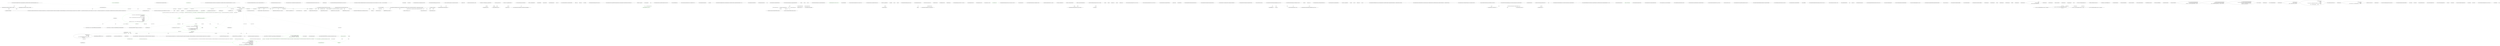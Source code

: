 digraph  {
m0_51 [cluster="CommandLine.Parser.ParseArgumentsStrict(string[], object, System.Action)", file="ErrorHandling.cs", label="onFail()", span="197-197"];
m0_9 [cluster="lambda expression", color=green, community=0, file="ErrorHandling.cs", label="var firstArg = arguments.First()", prediction=0, span="24-24"];
m0_10 [cluster="lambda expression", color=green, community=0, file="ErrorHandling.cs", label="Func<string, bool> preprocCompare = command =>\r\n                        nameComparer.Equals(command, firstArg) ||\r\n                        nameComparer.Equals(string.Concat(''--'', command), firstArg)", prediction=0, span="26-28"];
m0_11 [cluster="lambda expression", color=green, community=0, file="ErrorHandling.cs", label="var verbs = Verb.SelectFromTypes(types)", prediction=2, span="30-30"];
m0_12 [cluster="lambda expression", color=green, community=0, file="ErrorHandling.cs", label="return preprocCompare(''help'')\r\n                    ? MakeNotParsed(types,\r\n                        MakeHelpVerbRequestedError(verbs,\r\n                            arguments.Skip(1).FirstOrDefault() ?? string.Empty, nameComparer))\r\n                    : preprocCompare(''version'')\r\n                        ? MakeNotParsed(types, new VersionRequestedError())\r\n                        : MatchVerb(tokenizer, verbs, arguments, nameComparer, parsingCulture, nonFatalErrors);", prediction=0, span="32-38"];
m0_7 [cluster="CommandLine.Parser.Parser(CommandLine.ParserSettings)", file="ErrorHandling.cs", label="Exit CommandLine.Parser.Parser(CommandLine.ParserSettings)", span="67-67"];
m0_62 [cluster="CommandLine.Parser.ParseArgumentsStrict(string[], object, System.Action<string, object>, System.Action)", color=green, community=0, file="ErrorHandling.cs", label="object verbInstance = null", prediction=4, span="227-227"];
m0_63 [cluster="CommandLine.Parser.ParseArgumentsStrict(string[], object, System.Action<string, object>, System.Action)", file="ErrorHandling.cs", label="!DoParseArgumentsVerbs(args, options, ref verbInstance)", span="229-229"];
m0_217 [cluster="CommandLine.HelpVerbOptionAttribute.InvokeMethod(object, CommandLine.Helpers.Pair<System.Reflection.MethodInfo, CommandLine.HelpVerbOptionAttribute>, string, out string)", file="ErrorHandling.cs", label="Entry CommandLine.HelpVerbOptionAttribute.InvokeMethod(object, CommandLine.Helpers.Pair<System.Reflection.MethodInfo, CommandLine.HelpVerbOptionAttribute>, string, out string)", span="85-85"];
m0_31 [cluster="CommandLine.Parser.DoParseArguments(string[], object)", file="ErrorHandling.cs", label="Entry CommandLine.Parser.DoParseArguments(string[], object)", span="304-304"];
m0_225 [cluster="CommandLine.Text.HelpText.AutoBuild(object, System.Action<CommandLine.Text.HelpText>, bool)", file="ErrorHandling.cs", label="Entry CommandLine.Text.HelpText.AutoBuild(object, System.Action<CommandLine.Text.HelpText>, bool)", span="277-277"];
m0_30 [cluster="CommandLine.Parser.ParseArguments(string[], object)", file="ErrorHandling.cs", label="Exit CommandLine.Parser.ParseArguments(string[], object)", span="134-134"];
m0_34 [cluster="CommandLine.Parser.ParseArguments(string[], object, System.Action<string, object>)", file="ErrorHandling.cs", label="Assumes.NotNull(options, ''options'', SR.ArgumentNullException_OptionsInstanceCannotBeNull)", span="158-158"];
m0_29 [cluster="CommandLine.Parser.ParseArguments(string[], object)", file="ErrorHandling.cs", label="return DoParseArguments(args, options);", span="139-139"];
m0_148 [cluster="CommandLine.Infrastructure.StringArrayEnumerator.StringArrayEnumerator(string[])", file="ErrorHandling.cs", label="Entry CommandLine.Infrastructure.StringArrayEnumerator.StringArrayEnumerator(string[])", span="36-36"];
m0_26 [cluster="string.Concat(string, string)", file="ErrorHandling.cs", label="Entry string.Concat(string, string)", span="0-0"];
m0_27 [cluster="CommandLine.Core.InstanceChooser.MatchVerb(System.Func<System.Collections.Generic.IEnumerable<string>, System.Collections.Generic.IEnumerable<CommandLine.Core.OptionSpecification>, RailwaySharp.ErrorHandling.Result<System.Collections.Generic.IEnumerable<CommandLine.Core.Token>, CommandLine.Error>>, System.Collections.Generic.IEnumerable<System.Tuple<CommandLine.Core.Verb, System.Type>>, System.Collections.Generic.IEnumerable<string>, System.StringComparer, System.Globalization.CultureInfo, System.Collections.Generic.IEnumerable<CommandLine.ErrorType>)", color=green, community=0, file="ErrorHandling.cs", label="return verbs.Any(a => nameComparer.Equals(a.Item1.Name, arguments.First()))\r\n                ? InstanceBuilder.Build(\r\n                    Maybe.Just<Func<object>>(\r\n                        () =>\r\n                            verbs.Single(v => nameComparer.Equals(v.Item1.Name, arguments.First())).Item2.AutoDefault()),\r\n                    tokenizer,\r\n                    arguments.Skip(1),\r\n                    nameComparer,\r\n                    parsingCulture,\r\n                    nonFatalErrors)\r\n                : MakeNotParsed(verbs.Select(v => v.Item2), new BadVerbSelectedError(arguments.First()));", prediction=5, span="54-64"];
m0_28 [cluster="CommandLine.Core.InstanceChooser.MatchVerb(System.Func<System.Collections.Generic.IEnumerable<string>, System.Collections.Generic.IEnumerable<CommandLine.Core.OptionSpecification>, RailwaySharp.ErrorHandling.Result<System.Collections.Generic.IEnumerable<CommandLine.Core.Token>, CommandLine.Error>>, System.Collections.Generic.IEnumerable<System.Tuple<CommandLine.Core.Verb, System.Type>>, System.Collections.Generic.IEnumerable<string>, System.StringComparer, System.Globalization.CultureInfo, System.Collections.Generic.IEnumerable<CommandLine.ErrorType>)", file="ErrorHandling.cs", label="Exit CommandLine.Core.InstanceChooser.MatchVerb(System.Func<System.Collections.Generic.IEnumerable<string>, System.Collections.Generic.IEnumerable<CommandLine.Core.OptionSpecification>, RailwaySharp.ErrorHandling.Result<System.Collections.Generic.IEnumerable<CommandLine.Core.Token>, CommandLine.Error>>, System.Collections.Generic.IEnumerable<System.Tuple<CommandLine.Core.Verb, System.Type>>, System.Collections.Generic.IEnumerable<string>, System.StringComparer, System.Globalization.CultureInfo, System.Collections.Generic.IEnumerable<CommandLine.ErrorType>)", span="46-46"];
m0_118 [cluster="CommandLine.Helpers.ReflectionUtil.RetrieveMethod<TAttribute>(object)", file="ErrorHandling.cs", label="Entry CommandLine.Helpers.ReflectionUtil.RetrieveMethod<TAttribute>(object)", span="86-86"];
m0_44 [cluster="lambda expression", color=green, community=0, file="ErrorHandling.cs", label="nameComparer.Equals(v.Item1.Name, arguments.First())", prediction=0, span="58-58"];
m0_45 [cluster="lambda expression", file="ErrorHandling.cs", label="Exit lambda expression", span="58-58"];
m0_46 [cluster="lambda expression", file="ErrorHandling.cs", label="Entry lambda expression", span="64-64"];
m0_47 [cluster="lambda expression", color=green, community=0, file="ErrorHandling.cs", label="v.Item2", prediction=0, span="64-64"];
m0_48 [cluster="lambda expression", file="ErrorHandling.cs", label="Exit lambda expression", span="64-64"];
m0_49 [cluster="CommandLine.Core.InstanceChooser.MakeHelpVerbRequestedError(System.Collections.Generic.IEnumerable<System.Tuple<CommandLine.Core.Verb, System.Type>>, string, System.StringComparer)", color=green, community=0, file="ErrorHandling.cs", label="return verb.Length > 0\r\n                ? verbs.SingleOrDefault(v => nameComparer.Equals(v.Item1.Name, verb))\r\n                        .ToMaybe()\r\n                        .Return(\r\n                            v => new HelpVerbRequestedError(v.Item1.Name, v.Item2, true),\r\n                            new HelpVerbRequestedError(null, null, false))\r\n                : new HelpVerbRequestedError(null, null, false);", prediction=0, span="72-78"];
m0_53 [cluster="CommandLine.HelpVerbRequestedError.HelpVerbRequestedError(string, System.Type, bool)", file="ErrorHandling.cs", label="Entry CommandLine.HelpVerbRequestedError.HelpVerbRequestedError(string, System.Type, bool)", span="408-408"];
m0_50 [cluster="CommandLine.Core.InstanceChooser.MakeHelpVerbRequestedError(System.Collections.Generic.IEnumerable<System.Tuple<CommandLine.Core.Verb, System.Type>>, string, System.StringComparer)", file="ErrorHandling.cs", label="Exit CommandLine.Core.InstanceChooser.MakeHelpVerbRequestedError(System.Collections.Generic.IEnumerable<System.Tuple<CommandLine.Core.Verb, System.Type>>, string, System.StringComparer)", span="67-67"];
m0_52 [cluster="Unk.ToMaybe", file="ErrorHandling.cs", label="Entry Unk.ToMaybe", span=""];
m0_54 [cluster="Unk.Return", file="ErrorHandling.cs", label="Entry Unk.Return", span=""];
m0_149 [cluster="CommandLine.Infrastructure.StringArrayEnumerator.MoveNext()", file="ErrorHandling.cs", label="Entry CommandLine.Infrastructure.StringArrayEnumerator.MoveNext()", span="91-91"];
m0_120 [cluster="CommandLine.Parser.DoParseArgumentsCore(string[], object)", file="ErrorHandling.cs", label="Entry CommandLine.Parser.DoParseArgumentsCore(string[], object)", span="326-326"];
m0_123 [cluster="CommandLine.Parser.DoParseArgumentsCore(string[], object)", file="ErrorHandling.cs", label="var hadError = false", span="328-328"];
m0_124 [cluster="CommandLine.Parser.DoParseArgumentsCore(string[], object)", file="ErrorHandling.cs", label="var optionMap = OptionMap.Create(options, _settings)", span="329-329"];
m0_126 [cluster="CommandLine.Parser.DoParseArgumentsCore(string[], object)", file="ErrorHandling.cs", label="var valueMapper = new ValueMapper(options, _settings.ParsingCulture)", span="331-331"];
m0_127 [cluster="CommandLine.Parser.DoParseArgumentsCore(string[], object)", file="ErrorHandling.cs", label="var arguments = new StringArrayEnumerator(args)", span="333-333"];
m0_133 [cluster="CommandLine.Parser.DoParseArgumentsCore(string[], object)", file="ErrorHandling.cs", label="var result = parser.Parse(arguments, optionMap, options)", span="345-345"];
m0_135 [cluster="CommandLine.Parser.DoParseArgumentsCore(string[], object)", file="ErrorHandling.cs", label="SetParserStateIfNeeded(options, parser.PostParsingState)", span="348-348"];
m0_142 [cluster="CommandLine.Parser.DoParseArgumentsCore(string[], object)", file="ErrorHandling.cs", label="hadError |= !optionMap.EnforceRules()", span="367-367"];
m0_125 [cluster="CommandLine.Parser.DoParseArgumentsCore(string[], object)", file="ErrorHandling.cs", label="optionMap.SetDefaults()", span="330-330"];
m0_139 [cluster="CommandLine.Parser.DoParseArgumentsCore(string[], object)", file="ErrorHandling.cs", label="valueMapper.CanReceiveValues", span="358-358"];
m0_140 [cluster="CommandLine.Parser.DoParseArgumentsCore(string[], object)", file="ErrorHandling.cs", label="!valueMapper.MapValueItem(argument)", span="360-360"];
m0_128 [cluster="CommandLine.Parser.DoParseArgumentsCore(string[], object)", file="ErrorHandling.cs", label="arguments.MoveNext()", span="334-334"];
m0_129 [cluster="CommandLine.Parser.DoParseArgumentsCore(string[], object)", file="ErrorHandling.cs", label="var argument = arguments.Current", span="336-336"];
m0_138 [cluster="CommandLine.Parser.DoParseArgumentsCore(string[], object)", file="ErrorHandling.cs", label="arguments.MoveNext()", span="355-355"];
m0_130 [cluster="CommandLine.Parser.DoParseArgumentsCore(string[], object)", file="ErrorHandling.cs", label="string.IsNullOrEmpty(argument)", span="337-337"];
m0_131 [cluster="CommandLine.Parser.DoParseArgumentsCore(string[], object)", file="ErrorHandling.cs", label="var parser = ArgumentParser.Create(argument, _settings.IgnoreUnknownArguments)", span="342-342"];
m0_132 [cluster="CommandLine.Parser.DoParseArgumentsCore(string[], object)", file="ErrorHandling.cs", label="parser != null", span="343-343"];
m0_134 [cluster="CommandLine.Parser.DoParseArgumentsCore(string[], object)", file="ErrorHandling.cs", label="(result & PresentParserState.Failure) == PresentParserState.Failure", span="346-346"];
m0_137 [cluster="CommandLine.Parser.DoParseArgumentsCore(string[], object)", file="ErrorHandling.cs", label="(result & PresentParserState.MoveOnNextElement) == PresentParserState.MoveOnNextElement", span="353-353"];
m0_136 [cluster="CommandLine.Parser.DoParseArgumentsCore(string[], object)", file="ErrorHandling.cs", label="hadError = true", span="349-349"];
m0_141 [cluster="CommandLine.Parser.DoParseArgumentsCore(string[], object)", file="ErrorHandling.cs", label="hadError = true", span="362-362"];
m0_143 [cluster="CommandLine.Parser.DoParseArgumentsCore(string[], object)", file="ErrorHandling.cs", label="return !hadError;", span="369-369"];
m0_144 [cluster="CommandLine.Parser.DoParseArgumentsCore(string[], object)", file="ErrorHandling.cs", label="Exit CommandLine.Parser.DoParseArgumentsCore(string[], object)", span="326-326"];
m0_151 [cluster="CommandLine.Infrastructure.ArgumentParser.Parse(CommandLine.Infrastructure.IArgumentEnumerator, CommandLine.Infrastructure.OptionMap, object)", file="ErrorHandling.cs", label="Entry CommandLine.Infrastructure.ArgumentParser.Parse(CommandLine.Infrastructure.IArgumentEnumerator, CommandLine.Infrastructure.OptionMap, object)", span="99-99"];
m0_21 [cluster="lambda expression", file="ErrorHandling.cs", label="Exit lambda expression", span="90-96"];
m0_19 [cluster="lambda expression", file="ErrorHandling.cs", label="with.HelpWriter = Console.Error", span="94-94"];
m0_194 [cluster="CommandLine.Infrastructure.ArgumentParser.CompareShort(string, char?, bool)", file="ErrorHandling.cs", label="Entry CommandLine.Infrastructure.ArgumentParser.CompareShort(string, char?, bool)", span="43-43"];
m0_86 [cluster="string.IsNullOrEmpty(string)", file="ErrorHandling.cs", label="Entry string.IsNullOrEmpty(string)", span="0-0"];
m0_42 [cluster="System.Collections.Generic.IEnumerable<TSource>.FirstOrDefault<TSource>()", file="ErrorHandling.cs", label="Entry System.Collections.Generic.IEnumerable<TSource>.FirstOrDefault<TSource>()", span="0-0"];
m0_237 [cluster="CommandLine.ParserSettings.Dispose()", file="ErrorHandling.cs", label="Entry CommandLine.ParserSettings.Dispose()", span="173-173"];
m0_176 [cluster="CommandLine.Parser.DisplayHelpVerbText(object, CommandLine.Helpers.Pair<System.Reflection.MethodInfo, CommandLine.HelpVerbOptionAttribute>, string)", file="ErrorHandling.cs", label="Entry CommandLine.Parser.DisplayHelpVerbText(object, CommandLine.Helpers.Pair<System.Reflection.MethodInfo, CommandLine.HelpVerbOptionAttribute>, string)", span="482-482"];
m0_210 [cluster="CommandLine.Parser.DisplayHelpVerbText(object, CommandLine.Helpers.Pair<System.Reflection.MethodInfo, CommandLine.HelpVerbOptionAttribute>, string)", file="ErrorHandling.cs", label="string helpText", span="484-484"];
m0_211 [cluster="CommandLine.Parser.DisplayHelpVerbText(object, CommandLine.Helpers.Pair<System.Reflection.MethodInfo, CommandLine.HelpVerbOptionAttribute>, string)", file="ErrorHandling.cs", label="verb == null", span="485-485"];
m0_212 [cluster="CommandLine.Parser.DisplayHelpVerbText(object, CommandLine.Helpers.Pair<System.Reflection.MethodInfo, CommandLine.HelpVerbOptionAttribute>, string)", file="ErrorHandling.cs", label="HelpVerbOptionAttribute.InvokeMethod(options, helpInfo, null, out helpText)", span="487-487"];
m0_213 [cluster="CommandLine.Parser.DisplayHelpVerbText(object, CommandLine.Helpers.Pair<System.Reflection.MethodInfo, CommandLine.HelpVerbOptionAttribute>, string)", file="ErrorHandling.cs", label="HelpVerbOptionAttribute.InvokeMethod(options, helpInfo, verb, out helpText)", span="491-491"];
m0_214 [cluster="CommandLine.Parser.DisplayHelpVerbText(object, CommandLine.Helpers.Pair<System.Reflection.MethodInfo, CommandLine.HelpVerbOptionAttribute>, string)", file="ErrorHandling.cs", label="_settings.HelpWriter != null", span="494-494"];
m0_215 [cluster="CommandLine.Parser.DisplayHelpVerbText(object, CommandLine.Helpers.Pair<System.Reflection.MethodInfo, CommandLine.HelpVerbOptionAttribute>, string)", file="ErrorHandling.cs", label="_settings.HelpWriter.Write(helpText)", span="496-496"];
m0_216 [cluster="CommandLine.Parser.DisplayHelpVerbText(object, CommandLine.Helpers.Pair<System.Reflection.MethodInfo, CommandLine.HelpVerbOptionAttribute>, string)", file="ErrorHandling.cs", label="Exit CommandLine.Parser.DisplayHelpVerbText(object, CommandLine.Helpers.Pair<System.Reflection.MethodInfo, CommandLine.HelpVerbOptionAttribute>, string)", span="482-482"];
m0_101 [cluster="CommandLine.ParserState.ParserState()", file="ErrorHandling.cs", label="Entry CommandLine.ParserState.ParserState()", span="34-34"];
m0_15 [cluster="CommandLine.Parser.Parser(bool)", file="ErrorHandling.cs", label="Exit CommandLine.Parser.Parser(bool)", span="89-89"];
m0_55 [cluster="lambda expression", file="ErrorHandling.cs", label="Entry lambda expression", span="73-73"];
m0_218 [cluster="CommandLine.Parser.InvokeAutoBuildIfNeeded(object)", file="ErrorHandling.cs", label="_settings.HelpWriter == null ||\r\n                options.HasHelp() ||\r\n                options.HasVerbHelp()", span="502-504"];
m0_220 [cluster="CommandLine.Parser.InvokeAutoBuildIfNeeded(object)", file="ErrorHandling.cs", label="_settings.HelpWriter.Write(\r\n                HelpText.AutoBuild(\r\n                    options,\r\n                    current => HelpText.DefaultParsingErrorsHandler(options, current),\r\n                    options.HasVerbs()))", span="510-514"];
m0_219 [cluster="CommandLine.Parser.InvokeAutoBuildIfNeeded(object)", file="ErrorHandling.cs", label="return;", span="506-506"];
m0_221 [cluster="CommandLine.Parser.InvokeAutoBuildIfNeeded(object)", file="ErrorHandling.cs", label="Exit CommandLine.Parser.InvokeAutoBuildIfNeeded(object)", span="500-500"];
m0_61 [cluster="CommandLine.Parser.ParseArgumentsStrict(string[], object, System.Action<string, object>, System.Action)", file="ErrorHandling.cs", label="Assumes.NotNull(options, ''onVerbCommand'', SR.ArgumentNullException_OnVerbDelegateCannotBeNull)", span="225-225"];
m0_119 [cluster="CommandLine.Parser.ParseHelp(string[], CommandLine.HelpOptionAttribute)", file="ErrorHandling.cs", label="Entry CommandLine.Parser.ParseHelp(string[], CommandLine.HelpOptionAttribute)", span="425-425"];
m0_184 [cluster="CommandLine.Parser.ParseHelp(string[], CommandLine.HelpOptionAttribute)", file="ErrorHandling.cs", label="var caseSensitive = _settings.CaseSensitive", span="427-427"];
m0_185 [cluster="CommandLine.Parser.ParseHelp(string[], CommandLine.HelpOptionAttribute)", file="ErrorHandling.cs", label=args, span="428-428"];
m0_186 [cluster="CommandLine.Parser.ParseHelp(string[], CommandLine.HelpOptionAttribute)", file="ErrorHandling.cs", label="helpOption.ShortName != null", span="430-430"];
m0_187 [cluster="CommandLine.Parser.ParseHelp(string[], CommandLine.HelpOptionAttribute)", file="ErrorHandling.cs", label="ArgumentParser.CompareShort(arg, helpOption.ShortName, caseSensitive)", span="432-432"];
m0_189 [cluster="CommandLine.Parser.ParseHelp(string[], CommandLine.HelpOptionAttribute)", file="ErrorHandling.cs", label="string.IsNullOrEmpty(helpOption.LongName)", span="438-438"];
m0_190 [cluster="CommandLine.Parser.ParseHelp(string[], CommandLine.HelpOptionAttribute)", file="ErrorHandling.cs", label="ArgumentParser.CompareLong(arg, helpOption.LongName, caseSensitive)", span="443-443"];
m0_192 [cluster="CommandLine.Parser.ParseHelp(string[], CommandLine.HelpOptionAttribute)", file="ErrorHandling.cs", label="return false;", span="449-449"];
m0_188 [cluster="CommandLine.Parser.ParseHelp(string[], CommandLine.HelpOptionAttribute)", file="ErrorHandling.cs", label="return true;", span="434-434"];
m0_191 [cluster="CommandLine.Parser.ParseHelp(string[], CommandLine.HelpOptionAttribute)", file="ErrorHandling.cs", label="return true;", span="445-445"];
m0_193 [cluster="CommandLine.Parser.ParseHelp(string[], CommandLine.HelpOptionAttribute)", file="ErrorHandling.cs", label="Exit CommandLine.Parser.ParseHelp(string[], CommandLine.HelpOptionAttribute)", span="425-425"];
m0_58 [cluster="lambda expression", file="ErrorHandling.cs", label="Entry lambda expression", span="76-76"];
m0_59 [cluster="lambda expression", color=green, community=0, file="ErrorHandling.cs", label="new HelpVerbRequestedError(v.Item1.Name, v.Item2, true)", prediction=9, span="76-76"];
m0_60 [cluster="lambda expression", file="ErrorHandling.cs", label="Exit lambda expression", span="76-76"];
m0_64 [cluster="CommandLine.NotParsed<T>.NotParsed(CommandLine.TypeInfo, System.Collections.Generic.IEnumerable<CommandLine.Error>)", file="ErrorHandling.cs", label="Entry CommandLine.NotParsed<T>.NotParsed(CommandLine.TypeInfo, System.Collections.Generic.IEnumerable<CommandLine.Error>)", span="163-163"];
m0_65 [cluster="CommandLine.TypeInfo.Create(System.Type, System.Collections.Generic.IEnumerable<System.Type>)", file="ErrorHandling.cs", label="Entry CommandLine.TypeInfo.Create(System.Type, System.Collections.Generic.IEnumerable<System.Type>)", span="34-34"];
m0_66 [cluster="CommandLine.Parser.ParseArgumentsStrict(string[], object, System.Action<string, object>, System.Action)", file="ErrorHandling.cs", label="System.Collections.Generic.IEnumerable<string>", span=""];
m0_68 [cluster="CommandLine.Parser.ParseArgumentsStrict(string[], object, System.Action<string, object>, System.Action)", file="ErrorHandling.cs", label="System.Collections.Generic.IEnumerable<System.Type>", span=""];
m0_70 [cluster="CommandLine.Parser.ParseArgumentsStrict(string[], object, System.Action<string, object>, System.Action)", file="ErrorHandling.cs", label="System.Globalization.CultureInfo", span=""];
m0_67 [cluster="CommandLine.Parser.ParseArgumentsStrict(string[], object, System.Action<string, object>, System.Action)", file="ErrorHandling.cs", label="System.StringComparer", span=""];
m0_69 [cluster="CommandLine.Parser.ParseArgumentsStrict(string[], object, System.Action<string, object>, System.Action)", file="ErrorHandling.cs", label="System.Func<System.Collections.Generic.IEnumerable<string>, System.Collections.Generic.IEnumerable<CommandLine.Core.OptionSpecification>, RailwaySharp.ErrorHandling.Result<System.Collections.Generic.IEnumerable<CommandLine.Core.Token>, CommandLine.Error>>", span=""];
m0_71 [cluster="CommandLine.Parser.ParseArgumentsStrict(string[], object, System.Action<string, object>, System.Action)", file="ErrorHandling.cs", label="System.Collections.Generic.IEnumerable<CommandLine.ErrorType>", span=""];
m0_72 [cluster="CommandLine.Parser.ParseArgumentsStrict(string[], object, System.Action<string, object>, System.Action)", file="ErrorHandling.cs", label=firstArg, span=""];
m0_223 [cluster="object.HasVerbHelp()", file="ErrorHandling.cs", label="Entry object.HasVerbHelp()", span="44-44"];
m0_183 [cluster="System.Collections.Generic.IEnumerable<TSource>.ToArray<TSource>()", file="ErrorHandling.cs", label="Entry System.Collections.Generic.IEnumerable<TSource>.ToArray<TSource>()", span="0-0"];
m0_150 [cluster="CommandLine.Infrastructure.ArgumentParser.Create(string, bool)", file="ErrorHandling.cs", label="Entry CommandLine.Infrastructure.ArgumentParser.Create(string, bool)", span="59-59"];
m0_107 [cluster="CommandLine.Parser.DoParseArguments(string[], object)", file="ErrorHandling.cs", label="var pair = ReflectionUtil.RetrieveMethod<HelpOptionAttribute>(options)", span="306-306"];
m0_110 [cluster="CommandLine.Parser.DoParseArguments(string[], object)", file="ErrorHandling.cs", label="ParseHelp(args, pair.Right) || !DoParseArgumentsCore(args, options)", span="312-312"];
m0_112 [cluster="CommandLine.Parser.DoParseArguments(string[], object)", file="ErrorHandling.cs", label="HelpOptionAttribute.InvokeMethod(options, pair, out helpText)", span="315-315"];
m0_116 [cluster="CommandLine.Parser.DoParseArguments(string[], object)", file="ErrorHandling.cs", label="return DoParseArgumentsCore(args, options);", span="323-323"];
m0_108 [cluster="CommandLine.Parser.DoParseArguments(string[], object)", file="ErrorHandling.cs", label="var helpWriter = _settings.HelpWriter", span="307-307"];
m0_109 [cluster="CommandLine.Parser.DoParseArguments(string[], object)", file="ErrorHandling.cs", label="pair != null && helpWriter != null", span="309-309"];
m0_113 [cluster="CommandLine.Parser.DoParseArguments(string[], object)", file="ErrorHandling.cs", label="helpWriter.Write(helpText)", span="316-316"];
m0_111 [cluster="CommandLine.Parser.DoParseArguments(string[], object)", file="ErrorHandling.cs", label="string helpText", span="314-314"];
m0_115 [cluster="CommandLine.Parser.DoParseArguments(string[], object)", file="ErrorHandling.cs", label="return true;", span="320-320"];
m0_114 [cluster="CommandLine.Parser.DoParseArguments(string[], object)", file="ErrorHandling.cs", label="return false;", span="317-317"];
m0_117 [cluster="CommandLine.Parser.DoParseArguments(string[], object)", file="ErrorHandling.cs", label="Exit CommandLine.Parser.DoParseArguments(string[], object)", span="304-304"];
m0_56 [cluster="lambda expression", color=green, community=0, file="ErrorHandling.cs", label="nameComparer.Equals(v.Item1.Name, verb)", prediction=10, span="73-73"];
m0_25 [cluster="CommandLine.Parser.Dispose(bool)", file="ErrorHandling.cs", label="Entry CommandLine.Parser.Dispose(bool)", span="517-517"];
m0_41 [cluster="CommandLine.Parser.DoParseArgumentsVerbs(string[], object, ref object)", file="ErrorHandling.cs", label="Entry CommandLine.Parser.DoParseArgumentsVerbs(string[], object, ref object)", span="372-372"];
m0_16 [cluster="System.Func<T, TResult>.Invoke(T)", file="ErrorHandling.cs", label="Entry System.Func<T, TResult>.Invoke(T)", span="0-0"];
m0_17 [cluster="lambda expression", file="ErrorHandling.cs", label="with.CaseSensitive = false", span="92-92"];
m0_18 [cluster="lambda expression", file="ErrorHandling.cs", label="with.MutuallyExclusive = false", span="93-93"];
m0_20 [cluster="CommandLine.VersionRequestedError.VersionRequestedError()", file="ErrorHandling.cs", label="Entry CommandLine.VersionRequestedError.VersionRequestedError()", span="457-457"];
m0_227 [cluster="lambda expression", file="ErrorHandling.cs", label="HelpText.DefaultParsingErrorsHandler(options, current)", span="513-513"];
m0_226 [cluster="lambda expression", file="ErrorHandling.cs", label="Entry lambda expression", span="513-513"];
m0_228 [cluster="lambda expression", file="ErrorHandling.cs", label="Exit lambda expression", span="513-513"];
m0_8 [cluster="CommandLine.Helpers.Assumes.NotNull<T>(T, string, string)", file="ErrorHandling.cs", label="Entry CommandLine.Helpers.Assumes.NotNull<T>(T, string, string)", span="40-40"];
m0_23 [cluster="CommandLine.Parser.~Parser()", color=green, community=0, file="ErrorHandling.cs", label="Dispose(false)", prediction=0, span="105-105"];
m0_22 [cluster="CommandLine.Parser.~Parser()", file="ErrorHandling.cs", label="Entry CommandLine.Parser.~Parser()", span="103-103"];
m0_24 [cluster="CommandLine.Parser.~Parser()", file="ErrorHandling.cs", label="Exit CommandLine.Parser.~Parser()", span="103-103"];
m0_13 [cluster="System.Action<T>.Invoke(T)", file="ErrorHandling.cs", label="Entry System.Action<T>.Invoke(T)", span="0-0"];
m0_35 [cluster="CommandLine.Parser.ParseArguments(string[], object, System.Action<string, object>)", file="ErrorHandling.cs", label="Assumes.NotNull(options, ''onVerbCommand'', SR.ArgumentNullException_OnVerbDelegateCannotBeNull)", span="159-159"];
m0_38 [cluster="CommandLine.Parser.ParseArguments(string[], object, System.Action<string, object>)", file="ErrorHandling.cs", label="onVerbCommand(args.FirstOrDefault() ?? string.Empty, result ? verbInstance : null)", span="165-165"];
m0_36 [cluster="CommandLine.Parser.ParseArguments(string[], object, System.Action<string, object>)", color=green, community=0, file="ErrorHandling.cs", label="object verbInstance = null", prediction=12, span="161-161"];
m0_37 [cluster="CommandLine.Parser.ParseArguments(string[], object, System.Action<string, object>)", file="ErrorHandling.cs", label="var result = DoParseArgumentsVerbs(args, options, ref verbInstance)", span="163-163"];
m0_39 [cluster="CommandLine.Parser.ParseArguments(string[], object, System.Action<string, object>)", color=green, community=0, file="ErrorHandling.cs", label="return result;", prediction=0, span="167-167"];
m0_40 [cluster="CommandLine.Parser.ParseArguments(string[], object, System.Action<string, object>)", file="ErrorHandling.cs", label="Exit CommandLine.Parser.ParseArguments(string[], object, System.Action<string, object>)", span="155-155"];
m0_43 [cluster="System.Action<T1, T2>.Invoke(T1, T2)", file="ErrorHandling.cs", label="Entry System.Action<T1, T2>.Invoke(T1, T2)", span="0-0"];
m0_57 [cluster="System.Action.Invoke()", file="ErrorHandling.cs", label="Entry System.Action.Invoke()", span="0-0"];
m0_154 [cluster="CommandLine.Parser.DoParseArgumentsVerbs(string[], object, ref object)", file="ErrorHandling.cs", label="var verbs = ReflectionUtil.RetrievePropertyList<VerbOptionAttribute>(options)", span="374-374"];
m0_155 [cluster="CommandLine.Parser.DoParseArgumentsVerbs(string[], object, ref object)", file="ErrorHandling.cs", label="var helpInfo = ReflectionUtil.RetrieveMethod<HelpVerbOptionAttribute>(options)", span="375-375"];
m0_156 [cluster="CommandLine.Parser.DoParseArgumentsVerbs(string[], object, ref object)", file="ErrorHandling.cs", label="args.Length == 0", span="376-376"];
m0_158 [cluster="CommandLine.Parser.DoParseArgumentsVerbs(string[], object, ref object)", file="ErrorHandling.cs", label="DisplayHelpVerbText(options, helpInfo, null)", span="380-380"];
m0_160 [cluster="CommandLine.Parser.DoParseArgumentsVerbs(string[], object, ref object)", file="ErrorHandling.cs", label="var optionMap = OptionMap.Create(options, verbs, _settings)", span="386-386"];
m0_161 [cluster="CommandLine.Parser.DoParseArgumentsVerbs(string[], object, ref object)", file="ErrorHandling.cs", label="TryParseHelpVerb(args, options, helpInfo, optionMap)", span="389-389"];
m0_163 [cluster="CommandLine.Parser.DoParseArgumentsVerbs(string[], object, ref object)", file="ErrorHandling.cs", label="var verbOption = optionMap[args.First()]", span="395-395"];
m0_166 [cluster="CommandLine.Parser.DoParseArgumentsVerbs(string[], object, ref object)", file="ErrorHandling.cs", label="DisplayHelpVerbText(options, helpInfo, null)", span="402-402"];
m0_168 [cluster="CommandLine.Parser.DoParseArgumentsVerbs(string[], object, ref object)", file="ErrorHandling.cs", label="verbInstance = verbOption.GetValue(options)", span="408-408"];
m0_170 [cluster="CommandLine.Parser.DoParseArgumentsVerbs(string[], object, ref object)", file="ErrorHandling.cs", label="verbInstance = verbOption.CreateInstance(options)", span="412-412"];
m0_171 [cluster="CommandLine.Parser.DoParseArgumentsVerbs(string[], object, ref object)", file="ErrorHandling.cs", label="var verbResult = DoParseArgumentsCore(args.Skip(1).ToArray(), verbInstance)", span="415-415"];
m0_173 [cluster="CommandLine.Parser.DoParseArgumentsVerbs(string[], object, ref object)", file="ErrorHandling.cs", label="DisplayHelpVerbText(options, helpInfo, args.First())", span="419-419"];
m0_157 [cluster="CommandLine.Parser.DoParseArgumentsVerbs(string[], object, ref object)", file="ErrorHandling.cs", label="helpInfo != null || _settings.HelpWriter != null", span="378-378"];
m0_165 [cluster="CommandLine.Parser.DoParseArgumentsVerbs(string[], object, ref object)", file="ErrorHandling.cs", label="helpInfo != null", span="400-400"];
m0_172 [cluster="CommandLine.Parser.DoParseArgumentsVerbs(string[], object, ref object)", file="ErrorHandling.cs", label="!verbResult && helpInfo != null", span="416-416"];
m0_159 [cluster="CommandLine.Parser.DoParseArgumentsVerbs(string[], object, ref object)", file="ErrorHandling.cs", label="return false;", span="383-383"];
m0_162 [cluster="CommandLine.Parser.DoParseArgumentsVerbs(string[], object, ref object)", file="ErrorHandling.cs", label="return false;", span="392-392"];
m0_164 [cluster="CommandLine.Parser.DoParseArgumentsVerbs(string[], object, ref object)", file="ErrorHandling.cs", label="verbOption == null", span="398-398"];
m0_167 [cluster="CommandLine.Parser.DoParseArgumentsVerbs(string[], object, ref object)", file="ErrorHandling.cs", label="return false;", span="405-405"];
m0_169 [cluster="CommandLine.Parser.DoParseArgumentsVerbs(string[], object, ref object)", file="ErrorHandling.cs", label="verbInstance == null", span="409-409"];
m0_174 [cluster="CommandLine.Parser.DoParseArgumentsVerbs(string[], object, ref object)", file="ErrorHandling.cs", label="return verbResult;", span="422-422"];
m0_175 [cluster="CommandLine.Parser.DoParseArgumentsVerbs(string[], object, ref object)", file="ErrorHandling.cs", label="Exit CommandLine.Parser.DoParseArgumentsVerbs(string[], object, ref object)", span="372-372"];
m0_179 [cluster="System.Collections.Generic.IEnumerable<TSource>.First<TSource>()", file="ErrorHandling.cs", label="Entry System.Collections.Generic.IEnumerable<TSource>.First<TSource>()", span="0-0"];
m0_182 [cluster="System.Collections.Generic.IEnumerable<TSource>.Skip<TSource>(int)", file="ErrorHandling.cs", label="Entry System.Collections.Generic.IEnumerable<TSource>.Skip<TSource>(int)", span="0-0"];
m0_180 [cluster="CommandLine.Infrastructure.OptionInfo.GetValue(object)", file="ErrorHandling.cs", label="Entry CommandLine.Infrastructure.OptionInfo.GetValue(object)", span="141-141"];
m0_6 [cluster="CommandLine.Parser.Parser(CommandLine.ParserSettings)", file="ErrorHandling.cs", label="_settings = settings", span="71-71"];
m0_224 [cluster="object.HasVerbs()", file="ErrorHandling.cs", label="Entry object.HasVerbs()", span="34-34"];
m0_32 [cluster="Unk.Select", file="ErrorHandling.cs", label="Entry Unk.Select", span=""];
m0_33 [cluster="CommandLine.BadVerbSelectedError.BadVerbSelectedError(string)", file="ErrorHandling.cs", label="Entry CommandLine.BadVerbSelectedError.BadVerbSelectedError(string)", span="382-382"];
m0_104 [cluster="CommandLine.Parser.GetStringComparison(CommandLine.ParserSettings)", file="ErrorHandling.cs", label="Entry CommandLine.Parser.GetStringComparison(CommandLine.ParserSettings)", span="299-299"];
m0_105 [cluster="CommandLine.Parser.GetStringComparison(CommandLine.ParserSettings)", file="ErrorHandling.cs", label="return settings.CaseSensitive ? StringComparison.Ordinal : StringComparison.OrdinalIgnoreCase;", span="301-301"];
m0_106 [cluster="CommandLine.Parser.GetStringComparison(CommandLine.ParserSettings)", file="ErrorHandling.cs", label="Exit CommandLine.Parser.GetStringComparison(CommandLine.ParserSettings)", span="299-299"];
m0_122 [cluster="System.IO.TextWriter.Write(string)", file="ErrorHandling.cs", label="Entry System.IO.TextWriter.Write(string)", span="0-0"];
m0_78 [cluster="CommandLine.Parser.InternalGetVerbOptionsInstanceByName(string, object, out bool)", file="ErrorHandling.cs", label="Entry CommandLine.Parser.InternalGetVerbOptionsInstanceByName(string, object, out bool)", span="262-262"];
m0_79 [cluster="CommandLine.Parser.InternalGetVerbOptionsInstanceByName(string, object, out bool)", file="ErrorHandling.cs", label="found = false", span="264-264"];
m0_80 [cluster="CommandLine.Parser.InternalGetVerbOptionsInstanceByName(string, object, out bool)", file="ErrorHandling.cs", label="string.IsNullOrEmpty(verb)", span="265-265"];
m0_81 [cluster="CommandLine.Parser.InternalGetVerbOptionsInstanceByName(string, object, out bool)", file="ErrorHandling.cs", label="return target;", span="267-267"];
m0_82 [cluster="CommandLine.Parser.InternalGetVerbOptionsInstanceByName(string, object, out bool)", file="ErrorHandling.cs", label="var pair = ReflectionUtil.RetrieveOptionProperty<VerbOptionAttribute>(target, verb)", span="270-270"];
m0_84 [cluster="CommandLine.Parser.InternalGetVerbOptionsInstanceByName(string, object, out bool)", file="ErrorHandling.cs", label="return found ? pair.Left.GetValue(target, null) : target;", span="272-272"];
m0_83 [cluster="CommandLine.Parser.InternalGetVerbOptionsInstanceByName(string, object, out bool)", file="ErrorHandling.cs", label="found = pair != null", span="271-271"];
m0_85 [cluster="CommandLine.Parser.InternalGetVerbOptionsInstanceByName(string, object, out bool)", file="ErrorHandling.cs", label="Exit CommandLine.Parser.InternalGetVerbOptionsInstanceByName(string, object, out bool)", span="262-262"];
m0_152 [cluster="CommandLine.Infrastructure.ValueMapper.MapValueItem(string)", file="ErrorHandling.cs", label="Entry CommandLine.Infrastructure.ValueMapper.MapValueItem(string)", span="68-68"];
m0_153 [cluster="CommandLine.Infrastructure.OptionMap.EnforceRules()", file="ErrorHandling.cs", label="Entry CommandLine.Infrastructure.OptionMap.EnforceRules()", span="162-162"];
m0_178 [cluster="CommandLine.Parser.TryParseHelpVerb(string[], object, CommandLine.Helpers.Pair<System.Reflection.MethodInfo, CommandLine.HelpVerbOptionAttribute>, CommandLine.Infrastructure.OptionMap)", file="ErrorHandling.cs", label="Entry CommandLine.Parser.TryParseHelpVerb(string[], object, CommandLine.Helpers.Pair<System.Reflection.MethodInfo, CommandLine.HelpVerbOptionAttribute>, CommandLine.Infrastructure.OptionMap)", span="452-452"];
m0_196 [cluster="CommandLine.Parser.TryParseHelpVerb(string[], object, CommandLine.Helpers.Pair<System.Reflection.MethodInfo, CommandLine.HelpVerbOptionAttribute>, CommandLine.Infrastructure.OptionMap)", file="ErrorHandling.cs", label="var helpWriter = _settings.HelpWriter", span="454-454"];
m0_197 [cluster="CommandLine.Parser.TryParseHelpVerb(string[], object, CommandLine.Helpers.Pair<System.Reflection.MethodInfo, CommandLine.HelpVerbOptionAttribute>, CommandLine.Infrastructure.OptionMap)", file="ErrorHandling.cs", label="helpInfo != null && helpWriter != null", span="455-455"];
m0_198 [cluster="CommandLine.Parser.TryParseHelpVerb(string[], object, CommandLine.Helpers.Pair<System.Reflection.MethodInfo, CommandLine.HelpVerbOptionAttribute>, CommandLine.Infrastructure.OptionMap)", file="ErrorHandling.cs", label="string.Compare(args[0], helpInfo.Right.LongName, GetStringComparison(_settings)) == 0", span="457-457"];
m0_199 [cluster="CommandLine.Parser.TryParseHelpVerb(string[], object, CommandLine.Helpers.Pair<System.Reflection.MethodInfo, CommandLine.HelpVerbOptionAttribute>, CommandLine.Infrastructure.OptionMap)", file="ErrorHandling.cs", label="var verb = args.FirstOrDefault()", span="460-460"];
m0_201 [cluster="CommandLine.Parser.TryParseHelpVerb(string[], object, CommandLine.Helpers.Pair<System.Reflection.MethodInfo, CommandLine.HelpVerbOptionAttribute>, CommandLine.Infrastructure.OptionMap)", file="ErrorHandling.cs", label="var verbOption = optionMap[verb]", span="463-463"];
m0_203 [cluster="CommandLine.Parser.TryParseHelpVerb(string[], object, CommandLine.Helpers.Pair<System.Reflection.MethodInfo, CommandLine.HelpVerbOptionAttribute>, CommandLine.Infrastructure.OptionMap)", file="ErrorHandling.cs", label="verbOption.GetValue(options) == null", span="466-466"];
m0_204 [cluster="CommandLine.Parser.TryParseHelpVerb(string[], object, CommandLine.Helpers.Pair<System.Reflection.MethodInfo, CommandLine.HelpVerbOptionAttribute>, CommandLine.Infrastructure.OptionMap)", file="ErrorHandling.cs", label="verbOption.CreateInstance(options)", span="469-469"];
m0_205 [cluster="CommandLine.Parser.TryParseHelpVerb(string[], object, CommandLine.Helpers.Pair<System.Reflection.MethodInfo, CommandLine.HelpVerbOptionAttribute>, CommandLine.Infrastructure.OptionMap)", file="ErrorHandling.cs", label="DisplayHelpVerbText(options, helpInfo, verb)", span="474-474"];
m0_207 [cluster="CommandLine.Parser.TryParseHelpVerb(string[], object, CommandLine.Helpers.Pair<System.Reflection.MethodInfo, CommandLine.HelpVerbOptionAttribute>, CommandLine.Infrastructure.OptionMap)", file="ErrorHandling.cs", label="return false;", span="479-479"];
m0_200 [cluster="CommandLine.Parser.TryParseHelpVerb(string[], object, CommandLine.Helpers.Pair<System.Reflection.MethodInfo, CommandLine.HelpVerbOptionAttribute>, CommandLine.Infrastructure.OptionMap)", file="ErrorHandling.cs", label="verb != null", span="461-461"];
m0_202 [cluster="CommandLine.Parser.TryParseHelpVerb(string[], object, CommandLine.Helpers.Pair<System.Reflection.MethodInfo, CommandLine.HelpVerbOptionAttribute>, CommandLine.Infrastructure.OptionMap)", file="ErrorHandling.cs", label="verbOption != null", span="464-464"];
m0_206 [cluster="CommandLine.Parser.TryParseHelpVerb(string[], object, CommandLine.Helpers.Pair<System.Reflection.MethodInfo, CommandLine.HelpVerbOptionAttribute>, CommandLine.Infrastructure.OptionMap)", file="ErrorHandling.cs", label="return true;", span="475-475"];
m0_208 [cluster="CommandLine.Parser.TryParseHelpVerb(string[], object, CommandLine.Helpers.Pair<System.Reflection.MethodInfo, CommandLine.HelpVerbOptionAttribute>, CommandLine.Infrastructure.OptionMap)", file="ErrorHandling.cs", label="Exit CommandLine.Parser.TryParseHelpVerb(string[], object, CommandLine.Helpers.Pair<System.Reflection.MethodInfo, CommandLine.HelpVerbOptionAttribute>, CommandLine.Infrastructure.OptionMap)", span="452-452"];
m0_177 [cluster="CommandLine.Infrastructure.OptionMap.Create(object, System.Collections.Generic.IList<CommandLine.Helpers.Pair<System.Reflection.PropertyInfo, CommandLine.VerbOptionAttribute>>, CommandLine.ParserSettings)", file="ErrorHandling.cs", label="Entry CommandLine.Infrastructure.OptionMap.Create(object, System.Collections.Generic.IList<CommandLine.Helpers.Pair<System.Reflection.PropertyInfo, CommandLine.VerbOptionAttribute>>, CommandLine.ParserSettings)", span="135-135"];
m0_147 [cluster="CommandLine.Infrastructure.ValueMapper.ValueMapper(object, System.Globalization.CultureInfo)", file="ErrorHandling.cs", label="Entry CommandLine.Infrastructure.ValueMapper.ValueMapper(object, System.Globalization.CultureInfo)", span="45-45"];
m0_89 [cluster="CommandLine.Parser.SetParserStateIfNeeded(object, System.Collections.Generic.IEnumerable<CommandLine.ParsingError>)", file="ErrorHandling.cs", label="Entry CommandLine.Parser.SetParserStateIfNeeded(object, System.Collections.Generic.IEnumerable<CommandLine.ParsingError>)", span="275-275"];
m0_90 [cluster="CommandLine.Parser.SetParserStateIfNeeded(object, System.Collections.Generic.IEnumerable<CommandLine.ParsingError>)", file="ErrorHandling.cs", label="!options.CanReceiveParserState()", span="277-277"];
m0_92 [cluster="CommandLine.Parser.SetParserStateIfNeeded(object, System.Collections.Generic.IEnumerable<CommandLine.ParsingError>)", file="ErrorHandling.cs", label="var property = ReflectionUtil.RetrievePropertyList<ParserStateAttribute>(options)[0].Left", span="282-282"];
m0_93 [cluster="CommandLine.Parser.SetParserStateIfNeeded(object, System.Collections.Generic.IEnumerable<CommandLine.ParsingError>)", file="ErrorHandling.cs", label="property.GetValue(options, null) == null", span="285-285"];
m0_94 [cluster="CommandLine.Parser.SetParserStateIfNeeded(object, System.Collections.Generic.IEnumerable<CommandLine.ParsingError>)", file="ErrorHandling.cs", label="property.SetValue(options, new ParserState(), null)", span="288-288"];
m0_95 [cluster="CommandLine.Parser.SetParserStateIfNeeded(object, System.Collections.Generic.IEnumerable<CommandLine.ParsingError>)", file="ErrorHandling.cs", label="var parserState = (IParserState)property.GetValue(options, null)", span="291-291"];
m0_96 [cluster="CommandLine.Parser.SetParserStateIfNeeded(object, System.Collections.Generic.IEnumerable<CommandLine.ParsingError>)", file="ErrorHandling.cs", label=errors, span="293-293"];
m0_91 [cluster="CommandLine.Parser.SetParserStateIfNeeded(object, System.Collections.Generic.IEnumerable<CommandLine.ParsingError>)", file="ErrorHandling.cs", label="return;", span="279-279"];
m0_97 [cluster="CommandLine.Parser.SetParserStateIfNeeded(object, System.Collections.Generic.IEnumerable<CommandLine.ParsingError>)", file="ErrorHandling.cs", label="parserState.Errors.Add(error)", span="295-295"];
m0_98 [cluster="CommandLine.Parser.SetParserStateIfNeeded(object, System.Collections.Generic.IEnumerable<CommandLine.ParsingError>)", file="ErrorHandling.cs", label="Exit CommandLine.Parser.SetParserStateIfNeeded(object, System.Collections.Generic.IEnumerable<CommandLine.ParsingError>)", span="275-275"];
m0_121 [cluster="CommandLine.HelpOptionAttribute.InvokeMethod(object, CommandLine.Helpers.Pair<System.Reflection.MethodInfo, CommandLine.HelpOptionAttribute>, out string)", file="ErrorHandling.cs", label="Entry CommandLine.HelpOptionAttribute.InvokeMethod(object, CommandLine.Helpers.Pair<System.Reflection.MethodInfo, CommandLine.HelpOptionAttribute>, out string)", span="106-106"];
m0_14 [cluster="CommandLine.Parser.Parser(bool)", file="ErrorHandling.cs", label="Entry CommandLine.Parser.Parser(bool)", span="89-89"];
m0_0 [cluster="CommandLine.Parser.Parser()", file="ErrorHandling.cs", label="Entry CommandLine.Parser.Parser()", span="55-55"];
m0_1 [cluster="CommandLine.Parser.Parser()", color=green, community=0, file="ErrorHandling.cs", label="_settings = new ParserSettings()", prediction=14, span="57-57"];
m0_2 [cluster="CommandLine.Parser.Parser()", color=green, community=0, file="ErrorHandling.cs", label="Exit CommandLine.Parser.Parser()", prediction=0, span="55-55"];
m0_3 [cluster="CommandLine.ParserSettings.ParserSettings()", file="ErrorHandling.cs", label="Entry CommandLine.ParserSettings.ParserSettings()", span="44-44"];
m0_181 [cluster="CommandLine.Infrastructure.OptionInfo.CreateInstance(object)", file="ErrorHandling.cs", label="Entry CommandLine.Infrastructure.OptionInfo.CreateInstance(object)", span="146-146"];
m0_209 [cluster="string.Compare(string, string, System.StringComparison)", file="ErrorHandling.cs", label="Entry string.Compare(string, string, System.StringComparison)", span="0-0"];
m0_88 [cluster="System.Reflection.PropertyInfo.GetValue(object, object[])", file="ErrorHandling.cs", label="Entry System.Reflection.PropertyInfo.GetValue(object, object[])", span="0-0"];
m0_145 [cluster="CommandLine.Infrastructure.OptionMap.Create(object, CommandLine.ParserSettings)", file="ErrorHandling.cs", label="Entry CommandLine.Infrastructure.OptionMap.Create(object, CommandLine.ParserSettings)", span="102-102"];
m0_4 [cluster="System.Collections.Generic.IEnumerable<TSource>.Any<TSource>()", file="ErrorHandling.cs", label="Entry System.Collections.Generic.IEnumerable<TSource>.Any<TSource>()", span="0-0"];
m0_5 [cluster="System.Func<TResult>.Invoke()", file="ErrorHandling.cs", label="Entry System.Func<TResult>.Invoke()", span="0-0"];
m0_195 [cluster="CommandLine.Infrastructure.ArgumentParser.CompareLong(string, string, bool)", file="ErrorHandling.cs", label="Entry CommandLine.Infrastructure.ArgumentParser.CompareLong(string, string, bool)", span="51-51"];
m0_229 [cluster="CommandLine.Text.HelpText.DefaultParsingErrorsHandler(object, CommandLine.Text.HelpText)", file="ErrorHandling.cs", label="Entry CommandLine.Text.HelpText.DefaultParsingErrorsHandler(object, CommandLine.Text.HelpText)", span="337-337"];
m0_102 [cluster="System.Reflection.PropertyInfo.SetValue(object, object, object[])", file="ErrorHandling.cs", label="Entry System.Reflection.PropertyInfo.SetValue(object, object, object[])", span="0-0"];
m0_146 [cluster="CommandLine.Infrastructure.OptionMap.SetDefaults()", file="ErrorHandling.cs", label="Entry CommandLine.Infrastructure.OptionMap.SetDefaults()", span="167-167"];
m0_222 [cluster="object.HasHelp()", file="ErrorHandling.cs", label="Entry object.HasHelp()", span="39-39"];
m0_87 [cluster="CommandLine.Helpers.ReflectionUtil.RetrieveOptionProperty<TAttribute>(object, string)", file="ErrorHandling.cs", label="Entry CommandLine.Helpers.ReflectionUtil.RetrieveOptionProperty<TAttribute>(object, string)", span="199-199"];
m0_103 [cluster="System.Collections.Generic.ICollection<T>.Add(T)", file="ErrorHandling.cs", label="Entry System.Collections.Generic.ICollection<T>.Add(T)", span="0-0"];
m0_77 [cluster="System.GC.SuppressFinalize(object)", file="ErrorHandling.cs", label="System.StringComparer", span=""];
m0_99 [cluster="object.CanReceiveParserState()", file="ErrorHandling.cs", label="Entry object.CanReceiveParserState()", span="49-49"];
m0_73 [cluster="CommandLine.Parser.Dispose()", file="ErrorHandling.cs", label="System.Collections.Generic.IEnumerable<string>", span=""];
m0_74 [cluster="CommandLine.Parser.Dispose()", file="ErrorHandling.cs", label="System.StringComparer", span=""];
m0_75 [cluster="CommandLine.Parser.Dispose()", file="ErrorHandling.cs", label="System.Collections.Generic.IEnumerable<System.Tuple<CommandLine.Core.Verb, System.Type>>", span=""];
m0_76 [cluster="CommandLine.Parser.Dispose()", file="ErrorHandling.cs", label=string, span=""];
m0_230 [cluster="CommandLine.Parser.Dispose(bool)", file="ErrorHandling.cs", label=_disposed, span="519-519"];
m0_232 [cluster="CommandLine.Parser.Dispose(bool)", file="ErrorHandling.cs", label=disposing, span="524-524"];
m0_231 [cluster="CommandLine.Parser.Dispose(bool)", file="ErrorHandling.cs", label="return;", span="521-521"];
m0_233 [cluster="CommandLine.Parser.Dispose(bool)", file="ErrorHandling.cs", label="_settings != null", span="526-526"];
m0_234 [cluster="CommandLine.Parser.Dispose(bool)", file="ErrorHandling.cs", label="_settings.Dispose()", span="528-528"];
m0_235 [cluster="CommandLine.Parser.Dispose(bool)", file="ErrorHandling.cs", label="_disposed = true", span="531-531"];
m0_236 [cluster="CommandLine.Parser.Dispose(bool)", file="ErrorHandling.cs", label="Exit CommandLine.Parser.Dispose(bool)", span="517-517"];
m0_100 [cluster="CommandLine.Helpers.ReflectionUtil.RetrievePropertyList<TAttribute>(object)", file="ErrorHandling.cs", label="Entry CommandLine.Helpers.ReflectionUtil.RetrievePropertyList<TAttribute>(object)", span="46-46"];
m0_238 [file="ErrorHandling.cs", label="CommandLine.Parser", span=""];
m0_239 [file="ErrorHandling.cs", label=object, span=""];
m1_65 [cluster="System.Text.StringBuilder.Append(char)", file="SentenceBuilder.cs", label="Entry System.Text.StringBuilder.Append(char)", span="0-0"];
m1_41 [cluster="System.InvalidOperationException.InvalidOperationException()", file="SentenceBuilder.cs", label="Entry System.InvalidOperationException.InvalidOperationException()", span="0-0"];
m1_66 [cluster="System.Text.StringBuilder.AppendIf(bool, string, string)", file="SentenceBuilder.cs", label="Entry System.Text.StringBuilder.AppendIf(bool, string, string)", span="42-42"];
m1_3 [cluster="CommandLine.Text.SentenceBuilder.DefaultSentenceBuilder.DefaultSentenceBuilder()", file="SentenceBuilder.cs", label="Entry CommandLine.Text.SentenceBuilder.DefaultSentenceBuilder.DefaultSentenceBuilder()", span="56-56"];
m1_64 [cluster="string.Substring(int, int)", file="SentenceBuilder.cs", label="Entry string.Substring(int, int)", span="0-0"];
m1_0 [cluster="CommandLine.Text.SentenceBuilder.CreateDefault()", file="SentenceBuilder.cs", label="Entry CommandLine.Text.SentenceBuilder.CreateDefault()", span="21-21"];
m1_1 [cluster="CommandLine.Text.SentenceBuilder.CreateDefault()", file="SentenceBuilder.cs", label="return new DefaultSentenceBuilder();", span="23-23"];
m1_2 [cluster="CommandLine.Text.SentenceBuilder.CreateDefault()", file="SentenceBuilder.cs", label="Exit CommandLine.Text.SentenceBuilder.CreateDefault()", span="21-21"];
m1_51 [cluster="lambda expression", file="SentenceBuilder.cs", label="Entry lambda expression", span="135-159"];
m1_4 [cluster="lambda expression", file="SentenceBuilder.cs", label="Entry lambda expression", span="60-60"];
m1_5 [cluster="lambda expression", file="SentenceBuilder.cs", label="''Required.''", span="60-60"];
m1_6 [cluster="lambda expression", file="SentenceBuilder.cs", label="Exit lambda expression", span="60-60"];
m1_7 [cluster="lambda expression", file="SentenceBuilder.cs", label="Entry lambda expression", span="65-65"];
m1_8 [cluster="lambda expression", file="SentenceBuilder.cs", label="''ERROR(S):''", span="65-65"];
m1_9 [cluster="lambda expression", file="SentenceBuilder.cs", label="Exit lambda expression", span="65-65"];
m1_10 [cluster="lambda expression", file="SentenceBuilder.cs", label="Entry lambda expression", span="72-74"];
m1_11 [cluster="lambda expression", file="SentenceBuilder.cs", label="isOption\r\n                        ? ''Display this help screen.''\r\n                        : ''Display more information on a specific command.''", span="72-74"];
m1_12 [cluster="lambda expression", file="SentenceBuilder.cs", label="Exit lambda expression", span="72-74"];
m1_13 [cluster="lambda expression", file="SentenceBuilder.cs", label="Entry lambda expression", span="80-80"];
m1_14 [cluster="lambda expression", file="SentenceBuilder.cs", label="''Display version information.''", span="80-80"];
m1_15 [cluster="lambda expression", file="SentenceBuilder.cs", label="Exit lambda expression", span="80-80"];
m1_16 [cluster="lambda expression", file="SentenceBuilder.cs", label="Entry lambda expression", span="87-120"];
m1_17 [cluster="lambda expression", file="SentenceBuilder.cs", label="error.Tag", span="89-89"];
m1_19 [cluster="lambda expression", file="SentenceBuilder.cs", label="return ''Token '''.JoinTo(((BadFormatTokenError)error).Token, ''' is not recognized.'');", span="92-92"];
m1_21 [cluster="lambda expression", file="SentenceBuilder.cs", label="return ''Option '''.JoinTo(((MissingValueOptionError)error).NameInfo.NameText,\r\n                                        ''' has no value.'');", span="94-95"];
m1_23 [cluster="lambda expression", file="SentenceBuilder.cs", label="return ''Option '''.JoinTo(((UnknownOptionError)error).Token, ''' is unknown.'');", span="97-97"];
m1_25 [cluster="lambda expression", file="SentenceBuilder.cs", label="var errMisssing = ((MissingRequiredOptionError)error)", span="99-99"];
m1_28 [cluster="lambda expression", file="SentenceBuilder.cs", label="var badFormat = ((BadFormatConversionError)error)", span="104-104"];
m1_31 [cluster="lambda expression", file="SentenceBuilder.cs", label="var seqOutRange = ((SequenceOutOfRangeError)error)", span="109-109"];
m1_34 [cluster="lambda expression", file="SentenceBuilder.cs", label="return ''Verb '''.JoinTo(((BadVerbSelectedError)error).Token, ''' is not recognized.'');", span="115-115"];
m1_18 [cluster="lambda expression", file="SentenceBuilder.cs", label="ErrorType.BadFormatTokenError", span="91-91"];
m1_20 [cluster="lambda expression", file="SentenceBuilder.cs", label="ErrorType.MissingValueOptionError", span="93-93"];
m1_22 [cluster="lambda expression", file="SentenceBuilder.cs", label="ErrorType.UnknownOptionError", span="96-96"];
m1_24 [cluster="lambda expression", file="SentenceBuilder.cs", label="ErrorType.MissingRequiredOptionError", span="98-98"];
m1_27 [cluster="lambda expression", file="SentenceBuilder.cs", label="ErrorType.BadFormatConversionError", span="103-103"];
m1_30 [cluster="lambda expression", file="SentenceBuilder.cs", label="ErrorType.SequenceOutOfRangeError", span="108-108"];
m1_33 [cluster="lambda expression", file="SentenceBuilder.cs", label="ErrorType.BadVerbSelectedError", span="114-114"];
m1_35 [cluster="lambda expression", file="SentenceBuilder.cs", label="ErrorType.NoVerbSelectedError", span="116-116"];
m1_26 [cluster="lambda expression", file="SentenceBuilder.cs", label="return errMisssing.NameInfo.Equals(NameInfo.EmptyName)\r\n                                               ? ''A required value not bound to option name is missing.''\r\n                                               : ''Required option '''.JoinTo(errMisssing.NameInfo.NameText, ''' is missing.'');", span="100-102"];
m1_29 [cluster="lambda expression", file="SentenceBuilder.cs", label="return badFormat.NameInfo.Equals(NameInfo.EmptyName)\r\n                                               ? ''A value not bound to option name is defined with a bad format.''\r\n                                               : ''Option '''.JoinTo(badFormat.NameInfo.NameText, ''' is defined with a bad format.'');", span="105-107"];
m1_32 [cluster="lambda expression", file="SentenceBuilder.cs", label="return seqOutRange.NameInfo.Equals(NameInfo.EmptyName)\r\n                                               ? ''A sequence value not bound to option name is defined with few items than required.''\r\n                                               : ''A sequence option '''.JoinTo(seqOutRange.NameInfo.NameText,\r\n                                                    ''' is defined with few items than required.'');", span="110-113"];
m1_36 [cluster="lambda expression", file="SentenceBuilder.cs", label="return ''No verb selected.'';", span="117-117"];
m1_37 [cluster="lambda expression", file="SentenceBuilder.cs", label="Exit lambda expression", span="87-120"];
m1_38 [cluster="lambda expression", file="SentenceBuilder.cs", label="throw new InvalidOperationException();", span="119-119"];
m1_42 [cluster="lambda expression", file="SentenceBuilder.cs", label="Entry lambda expression", span="128-161"];
m1_43 [cluster="lambda expression", file="SentenceBuilder.cs", label="var bySet = from e in errors\r\n                                group e by e.SetName into g\r\n                                select new { SetName = g.Key, Errors = g.ToList() }", span="130-132"];
m1_54 [cluster="lambda expression", file="SentenceBuilder.cs", label="var incompat = string.Join(\r\n                                    string.Empty,\r\n                                    (from x in\r\n                                    (from s in bySet where !s.SetName.EndsWith(set.SetName) from e in s.Errors select e)\r\n                                        .Distinct()\r\n                                    select '''''.JoinTo(x.NameInfo.NameText, ''', '')).ToArray())", span="142-147"];
m1_45 [cluster="lambda expression", file="SentenceBuilder.cs", label="return string.Join(Environment.NewLine, msgs);", span="160-160"];
m1_46 [cluster="lambda expression", file="SentenceBuilder.cs", label="Exit lambda expression", span="128-161"];
m1_52 [cluster="lambda expression", file="SentenceBuilder.cs", label="var names = string.Join(\r\n                                    string.Empty,\r\n                                    (from e in set.Errors select '''''.JoinTo(e.NameInfo.NameText, ''', '')).ToArray())", span="137-139"];
m1_53 [cluster="lambda expression", file="SentenceBuilder.cs", label="var namesCount = set.Errors.Count()", span="140-140"];
m1_56 [cluster="lambda expression", file="SentenceBuilder.cs", label="Exit lambda expression", span="135-159"];
m1_62 [cluster="System.Text.StringBuilder.AppendWhen(bool, params string[])", file="SentenceBuilder.cs", label="Entry System.Text.StringBuilder.AppendWhen(bool, params string[])", span="9-9"];
m1_40 [cluster="CommandLine.NameInfo.Equals(CommandLine.NameInfo)", file="SentenceBuilder.cs", label="Entry CommandLine.NameInfo.Equals(CommandLine.NameInfo)", span="90-90"];
m1_48 [cluster="Unk.Select", file="SentenceBuilder.cs", label="Entry Unk.Select", span=""];
m1_57 [cluster="Unk.JoinTo", file="SentenceBuilder.cs", label="Entry Unk.JoinTo", span=""];
m1_39 [cluster="string.JoinTo(params string[])", file="SentenceBuilder.cs", label="Entry string.JoinTo(params string[])", span="45-45"];
m1_67 [cluster="System.Text.StringBuilder.ToString()", file="SentenceBuilder.cs", label="Entry System.Text.StringBuilder.ToString()", span="0-0"];
m1_63 [cluster="System.Text.StringBuilder.Append(string)", file="SentenceBuilder.cs", label="Entry System.Text.StringBuilder.Append(string)", span="0-0"];
m1_50 [cluster="Unk.Join", file="SentenceBuilder.cs", label="Entry Unk.Join", span=""];
m1_60 [cluster="Unk.Distinct", file="SentenceBuilder.cs", label="Entry Unk.Distinct", span=""];
m1_61 [cluster="System.Text.StringBuilder.StringBuilder(string)", file="SentenceBuilder.cs", label="Entry System.Text.StringBuilder.StringBuilder(string)", span="0-0"];
m1_49 [cluster="Unk.ToArray", file="SentenceBuilder.cs", label="Entry Unk.ToArray", span=""];
m1_58 [cluster="Unk.Count", file="SentenceBuilder.cs", label="Entry Unk.Count", span=""];
m1_47 [cluster="System.Collections.Generic.IEnumerable<TSource>.ToList<TSource>()", file="SentenceBuilder.cs", label="Entry System.Collections.Generic.IEnumerable<TSource>.ToList<TSource>()", span="0-0"];
m1_59 [cluster="Unk.EndsWith", file="SentenceBuilder.cs", label="Entry Unk.EndsWith", span=""];
m1_68 [file="SentenceBuilder.cs", label=bySet, span=""];
m0_9 -> m0_23  [color=green, key=1, label=firstArg, style=dashed];
m0_10 -> m0_23  [color=green, key=1, label=string, style=dashed];
m0_10 -> m0_12  [color=green, key=1, label=preprocCompare, style=dashed];
m0_63 -> m0_63  [color=darkseagreen4, key=1, label=verbInstance, style=dashed];
m0_31 -> m0_110  [color=darkseagreen4, key=1, label="string[]", style=dashed];
m0_31 -> m0_112  [color=darkseagreen4, key=1, label=object, style=dashed];
m0_31 -> m0_116  [color=darkseagreen4, key=1, label="string[]", style=dashed];
m0_26 -> m0_28  [color=darkseagreen4, key=1, label=object, style=dashed];
m0_26 -> m0_29  [color=darkseagreen4, key=1, label="string[]", style=dashed];
m0_27 -> m0_35  [color=green, key=1, label="lambda expression", style=dashed];
m0_27 -> m0_38  [color=green, key=1, label="lambda expression", style=dashed];
m0_27 -> m0_46  [color=green, key=1, label="lambda expression", style=dashed];
m0_44 -> m0_46  [color=darkseagreen4, key=1, label=object, style=dashed];
m0_44 -> m0_47  [color=darkseagreen4, key=1, label="string[]", style=dashed];
m0_44 -> m0_48  [color=darkseagreen4, key=1, label=object, style=dashed];
m0_44 -> m0_49  [color=darkseagreen4, key=1, label="System.Action", style=dashed];
m0_44 -> m0_51  [color=darkseagreen4, key=1, label="System.Action", style=dashed];
m0_49 -> m0_55  [color=green, key=1, label="lambda expression", style=dashed];
m0_49 -> m0_58  [color=green, key=1, label="lambda expression", style=dashed];
m0_120 -> m0_135  [color=darkseagreen4, key=1, label=object, style=dashed];
m0_126 -> m0_139  [color=darkseagreen4, key=1, label=valueMapper, style=dashed];
m0_126 -> m0_140  [color=darkseagreen4, key=1, label=valueMapper, style=dashed];
m0_127 -> m0_138  [color=darkseagreen4, key=1, label=arguments, style=dashed];
m0_133 -> m0_137  [color=darkseagreen4, key=1, label=result, style=dashed];
m0_129 -> m0_140  [color=darkseagreen4, key=1, label=argument, style=dashed];
m0_131 -> m0_135  [color=darkseagreen4, key=1, label=parser, style=dashed];
m0_21 -> m0_39  [color=green, key=1, label="System.Collections.Generic.IEnumerable<System.Tuple<CommandLine.Core.Verb, System.Type>>", style=dashed];
m0_21 -> m0_44  [color=green, key=1, label="System.Collections.Generic.IEnumerable<string>", style=dashed];
m0_19 -> m0_56  [color=green, key=1, label=string, style=dashed];
m0_176 -> m0_211  [color=darkseagreen4, key=1, label=string, style=dashed];
m0_176 -> m0_212  [color=darkseagreen4, key=1, label=object, style=dashed];
m0_176 -> m0_213  [color=darkseagreen4, key=1, label=object, style=dashed];
m0_212 -> m0_215  [color=darkseagreen4, key=1, label=helpText, style=dashed];
m0_213 -> m0_215  [color=darkseagreen4, key=1, label=helpText, style=dashed];
m0_55 -> m0_220  [color=darkseagreen4, key=1, label=object, style=dashed];
m0_55 -> m0_227  [color=darkseagreen4, key=1, label=object, style=dashed];
m0_220 -> m0_226  [color=darkseagreen4, key=1, label="lambda expression", style=dashed];
m0_119 -> m0_185  [color=darkseagreen4, key=1, label="string[]", style=dashed];
m0_119 -> m0_186  [color=darkseagreen4, key=1, label="CommandLine.HelpOptionAttribute", style=dashed];
m0_119 -> m0_187  [color=darkseagreen4, key=1, label="CommandLine.HelpOptionAttribute", style=dashed];
m0_119 -> m0_189  [color=darkseagreen4, key=1, label="CommandLine.HelpOptionAttribute", style=dashed];
m0_119 -> m0_190  [color=darkseagreen4, key=1, label="CommandLine.HelpOptionAttribute", style=dashed];
m0_184 -> m0_187  [color=darkseagreen4, key=1, label=caseSensitive, style=dashed];
m0_184 -> m0_190  [color=darkseagreen4, key=1, label=caseSensitive, style=dashed];
m0_185 -> m0_187  [color=darkseagreen4, key=1, label=arg, style=dashed];
m0_185 -> m0_190  [color=darkseagreen4, key=1, label=arg, style=dashed];
m0_58 -> m0_60  [color=darkseagreen4, key=1, label=object, style=dashed];
m0_58 -> m0_61  [color=darkseagreen4, key=1, label=object, style=dashed];
m0_58 -> m0_63  [color=darkseagreen4, key=1, label="string[]", style=dashed];
m0_58 -> m0_64  [color=darkseagreen4, key=1, label="string[]", style=dashed];
m0_58 -> m0_65  [color=darkseagreen4, key=1, label=object, style=dashed];
m0_58 -> m0_66  [color=darkseagreen4, key=1, label="System.Action", style=dashed];
m0_58 -> m0_68  [color=darkseagreen4, key=1, label="System.Action", style=dashed];
m0_58 -> m0_70  [color=darkseagreen4, key=1, label="string[]", style=dashed];
m0_66 -> m0_12  [color=green, key=1, label="System.Collections.Generic.IEnumerable<string>", style=dashed];
m0_68 -> m0_12  [color=green, key=1, label="System.Collections.Generic.IEnumerable<System.Type>", style=dashed];
m0_70 -> m0_12  [color=green, key=1, label="System.Globalization.CultureInfo", style=dashed];
m0_67 -> m0_23  [color=green, key=1, label="System.StringComparer", style=dashed];
m0_67 -> m0_12  [color=green, key=1, label="System.StringComparer", style=dashed];
m0_69 -> m0_12  [color=green, key=1, label="System.Func<System.Collections.Generic.IEnumerable<string>, System.Collections.Generic.IEnumerable<CommandLine.Core.OptionSpecification>, RailwaySharp.ErrorHandling.Result<System.Collections.Generic.IEnumerable<CommandLine.Core.Token>, CommandLine.Error>>", style=dashed];
m0_71 -> m0_12  [color=green, key=1, label="System.Collections.Generic.IEnumerable<CommandLine.ErrorType>", style=dashed];
m0_72 -> m0_23  [color=green, key=1, label=firstArg, style=dashed];
m0_107 -> m0_109  [color=darkseagreen4, key=1, label=pair, style=dashed];
m0_107 -> m0_110  [color=darkseagreen4, key=1, label=pair, style=dashed];
m0_107 -> m0_112  [color=darkseagreen4, key=1, label=pair, style=dashed];
m0_108 -> m0_113  [color=darkseagreen4, key=1, label=helpWriter, style=dashed];
m0_25 -> m0_232  [color=darkseagreen4, key=1, label=bool, style=dashed];
m0_41 -> m0_156  [color=darkseagreen4, key=1, label="string[]", style=dashed];
m0_41 -> m0_158  [color=darkseagreen4, key=1, label=object, style=dashed];
m0_41 -> m0_161  [color=darkseagreen4, key=1, label="string[]", style=dashed];
m0_41 -> m0_166  [color=darkseagreen4, key=1, label=object, style=dashed];
m0_41 -> m0_173  [color=darkseagreen4, key=1, label="string[]", style=dashed];
m0_16 -> m0_20  [color=darkseagreen4, key=1, label="CommandLine.ParserSettings", style=dashed];
m0_37 -> m0_39  [color=darkseagreen4, key=1, label=result, style=dashed];
m0_39 -> m0_43  [color=green, key=1, label="lambda expression", style=dashed];
m0_155 -> m0_157  [color=darkseagreen4, key=1, label=helpInfo, style=dashed];
m0_155 -> m0_158  [color=darkseagreen4, key=1, label=helpInfo, style=dashed];
m0_155 -> m0_161  [color=darkseagreen4, key=1, label=helpInfo, style=dashed];
m0_155 -> m0_165  [color=darkseagreen4, key=1, label=helpInfo, style=dashed];
m0_155 -> m0_166  [color=darkseagreen4, key=1, label=helpInfo, style=dashed];
m0_155 -> m0_172  [color=darkseagreen4, key=1, label=helpInfo, style=dashed];
m0_155 -> m0_173  [color=darkseagreen4, key=1, label=helpInfo, style=dashed];
m0_168 -> m0_175  [color=darkseagreen4, key=1, label="ref object", style=dashed];
m0_170 -> m0_175  [color=darkseagreen4, key=1, label="ref object", style=dashed];
m0_171 -> m0_174  [color=darkseagreen4, key=1, label=verbResult, style=dashed];
m0_32 -> m0_34  [color=darkseagreen4, key=1, label=object, style=dashed];
m0_32 -> m0_35  [color=darkseagreen4, key=1, label=object, style=dashed];
m0_32 -> m0_38  [color=darkseagreen4, key=1, label="string[]", style=dashed];
m0_78 -> m0_80  [color=darkseagreen4, key=1, label=string, style=dashed];
m0_78 -> m0_81  [color=darkseagreen4, key=1, label=object, style=dashed];
m0_78 -> m0_84  [color=darkseagreen4, key=1, label=object, style=dashed];
m0_82 -> m0_84  [color=darkseagreen4, key=1, label=pair, style=dashed];
m0_83 -> m0_85  [color=darkseagreen4, key=1, label="out bool", style=dashed];
m0_178 -> m0_197  [color=darkseagreen4, key=1, label="CommandLine.Helpers.Pair<System.Reflection.MethodInfo, CommandLine.HelpVerbOptionAttribute>", style=dashed];
m0_178 -> m0_198  [color=darkseagreen4, key=1, label="string[]", style=dashed];
m0_178 -> m0_203  [color=darkseagreen4, key=1, label=object, style=dashed];
m0_178 -> m0_204  [color=darkseagreen4, key=1, label=object, style=dashed];
m0_178 -> m0_205  [color=darkseagreen4, key=1, label=object, style=dashed];
m0_199 -> m0_205  [color=darkseagreen4, key=1, label=verb, style=dashed];
m0_201 -> m0_203  [color=darkseagreen4, key=1, label=verbOption, style=dashed];
m0_201 -> m0_204  [color=darkseagreen4, key=1, label=verbOption, style=dashed];
m0_89 -> m0_93  [color=darkseagreen4, key=1, label=object, style=dashed];
m0_89 -> m0_94  [color=darkseagreen4, key=1, label=object, style=dashed];
m0_89 -> m0_96  [color=darkseagreen4, key=1, label="System.Collections.Generic.IEnumerable<CommandLine.ParsingError>", style=dashed];
m0_92 -> m0_94  [color=darkseagreen4, key=1, label=property, style=dashed];
m0_95 -> m0_97  [color=darkseagreen4, key=1, label=parserState, style=dashed];
m0_0 -> m0_23  [color=green, key=1, label="System.StringComparer", style=dashed];
m0_0 -> m0_12  [color=green, key=1, label="System.Func<System.Collections.Generic.IEnumerable<string>, System.Collections.Generic.IEnumerable<CommandLine.Core.OptionSpecification>, RailwaySharp.ErrorHandling.Result<System.Collections.Generic.IEnumerable<CommandLine.Core.Token>, CommandLine.Error>>", style=dashed];
m0_0 -> m0_2  [color=green, key=1, label="System.Collections.Generic.IEnumerable<System.Type>", style=dashed];
m0_77 -> m0_56  [color=green, key=1, label="System.StringComparer", style=dashed];
m0_73 -> m0_39  [color=green, key=1, label="System.Collections.Generic.IEnumerable<string>", style=dashed];
m0_73 -> m0_44  [color=green, key=1, label="System.Collections.Generic.IEnumerable<string>", style=dashed];
m0_74 -> m0_39  [color=green, key=1, label="System.StringComparer", style=dashed];
m0_74 -> m0_44  [color=green, key=1, label="System.StringComparer", style=dashed];
m0_75 -> m0_39  [color=green, key=1, label="System.Collections.Generic.IEnumerable<System.Tuple<CommandLine.Core.Verb, System.Type>>", style=dashed];
m0_76 -> m0_56  [color=green, key=1, label=string, style=dashed];
m0_238 -> m0_23  [color=darkseagreen4, key=1, label="CommandLine.Parser", style=dashed];
m0_238 -> m0_29  [color=darkseagreen4, key=1, label="CommandLine.Parser", style=dashed];
m0_238 -> m0_47  [color=darkseagreen4, key=1, label="CommandLine.Parser", style=dashed];
m0_238 -> m0_48  [color=darkseagreen4, key=1, label="CommandLine.Parser", style=dashed];
m0_238 -> m0_63  [color=darkseagreen4, key=1, label="CommandLine.Parser", style=dashed];
m0_238 -> m0_65  [color=darkseagreen4, key=1, label="CommandLine.Parser", style=dashed];
m0_238 -> m0_74  [color=darkseagreen4, key=1, label="CommandLine.Parser", style=dashed];
m0_238 -> m0_75  [color=darkseagreen4, key=1, label="CommandLine.Parser", style=dashed];
m0_238 -> m0_110  [color=darkseagreen4, key=1, label="CommandLine.Parser", style=dashed];
m0_238 -> m0_116  [color=darkseagreen4, key=1, label="CommandLine.Parser", style=dashed];
m0_238 -> m0_157  [color=darkseagreen4, key=1, label="CommandLine.Parser", style=dashed];
m0_238 -> m0_158  [color=darkseagreen4, key=1, label="CommandLine.Parser", style=dashed];
m0_238 -> m0_161  [color=darkseagreen4, key=1, label="CommandLine.Parser", style=dashed];
m0_238 -> m0_166  [color=darkseagreen4, key=1, label="CommandLine.Parser", style=dashed];
m0_238 -> m0_173  [color=darkseagreen4, key=1, label="CommandLine.Parser", style=dashed];
m0_238 -> m0_198  [color=darkseagreen4, key=1, label="CommandLine.Parser", style=dashed];
m0_238 -> m0_205  [color=darkseagreen4, key=1, label="CommandLine.Parser", style=dashed];
m0_238 -> m0_214  [color=darkseagreen4, key=1, label="CommandLine.Parser", style=dashed];
m0_238 -> m0_215  [color=darkseagreen4, key=1, label="CommandLine.Parser", style=dashed];
m0_238 -> m0_218  [color=darkseagreen4, key=1, label="CommandLine.Parser", style=dashed];
m0_238 -> m0_220  [color=darkseagreen4, key=1, label="CommandLine.Parser", style=dashed];
m0_238 -> m0_230  [color=darkseagreen4, key=1, label="CommandLine.Parser", style=dashed];
m0_238 -> m0_233  [color=darkseagreen4, key=1, label="CommandLine.Parser", style=dashed];
m0_238 -> m0_234  [color=darkseagreen4, key=1, label="CommandLine.Parser", style=dashed];
m0_239 -> m0_227  [color=darkseagreen4, key=1, label=object, style=dashed];
m1_16 -> m1_19  [color=darkseagreen4, key=1, label="CommandLine.Error", style=dashed];
m1_16 -> m1_21  [color=darkseagreen4, key=1, label="CommandLine.Error", style=dashed];
m1_16 -> m1_23  [color=darkseagreen4, key=1, label="CommandLine.Error", style=dashed];
m1_16 -> m1_34  [color=darkseagreen4, key=1, label="CommandLine.Error", style=dashed];
}
